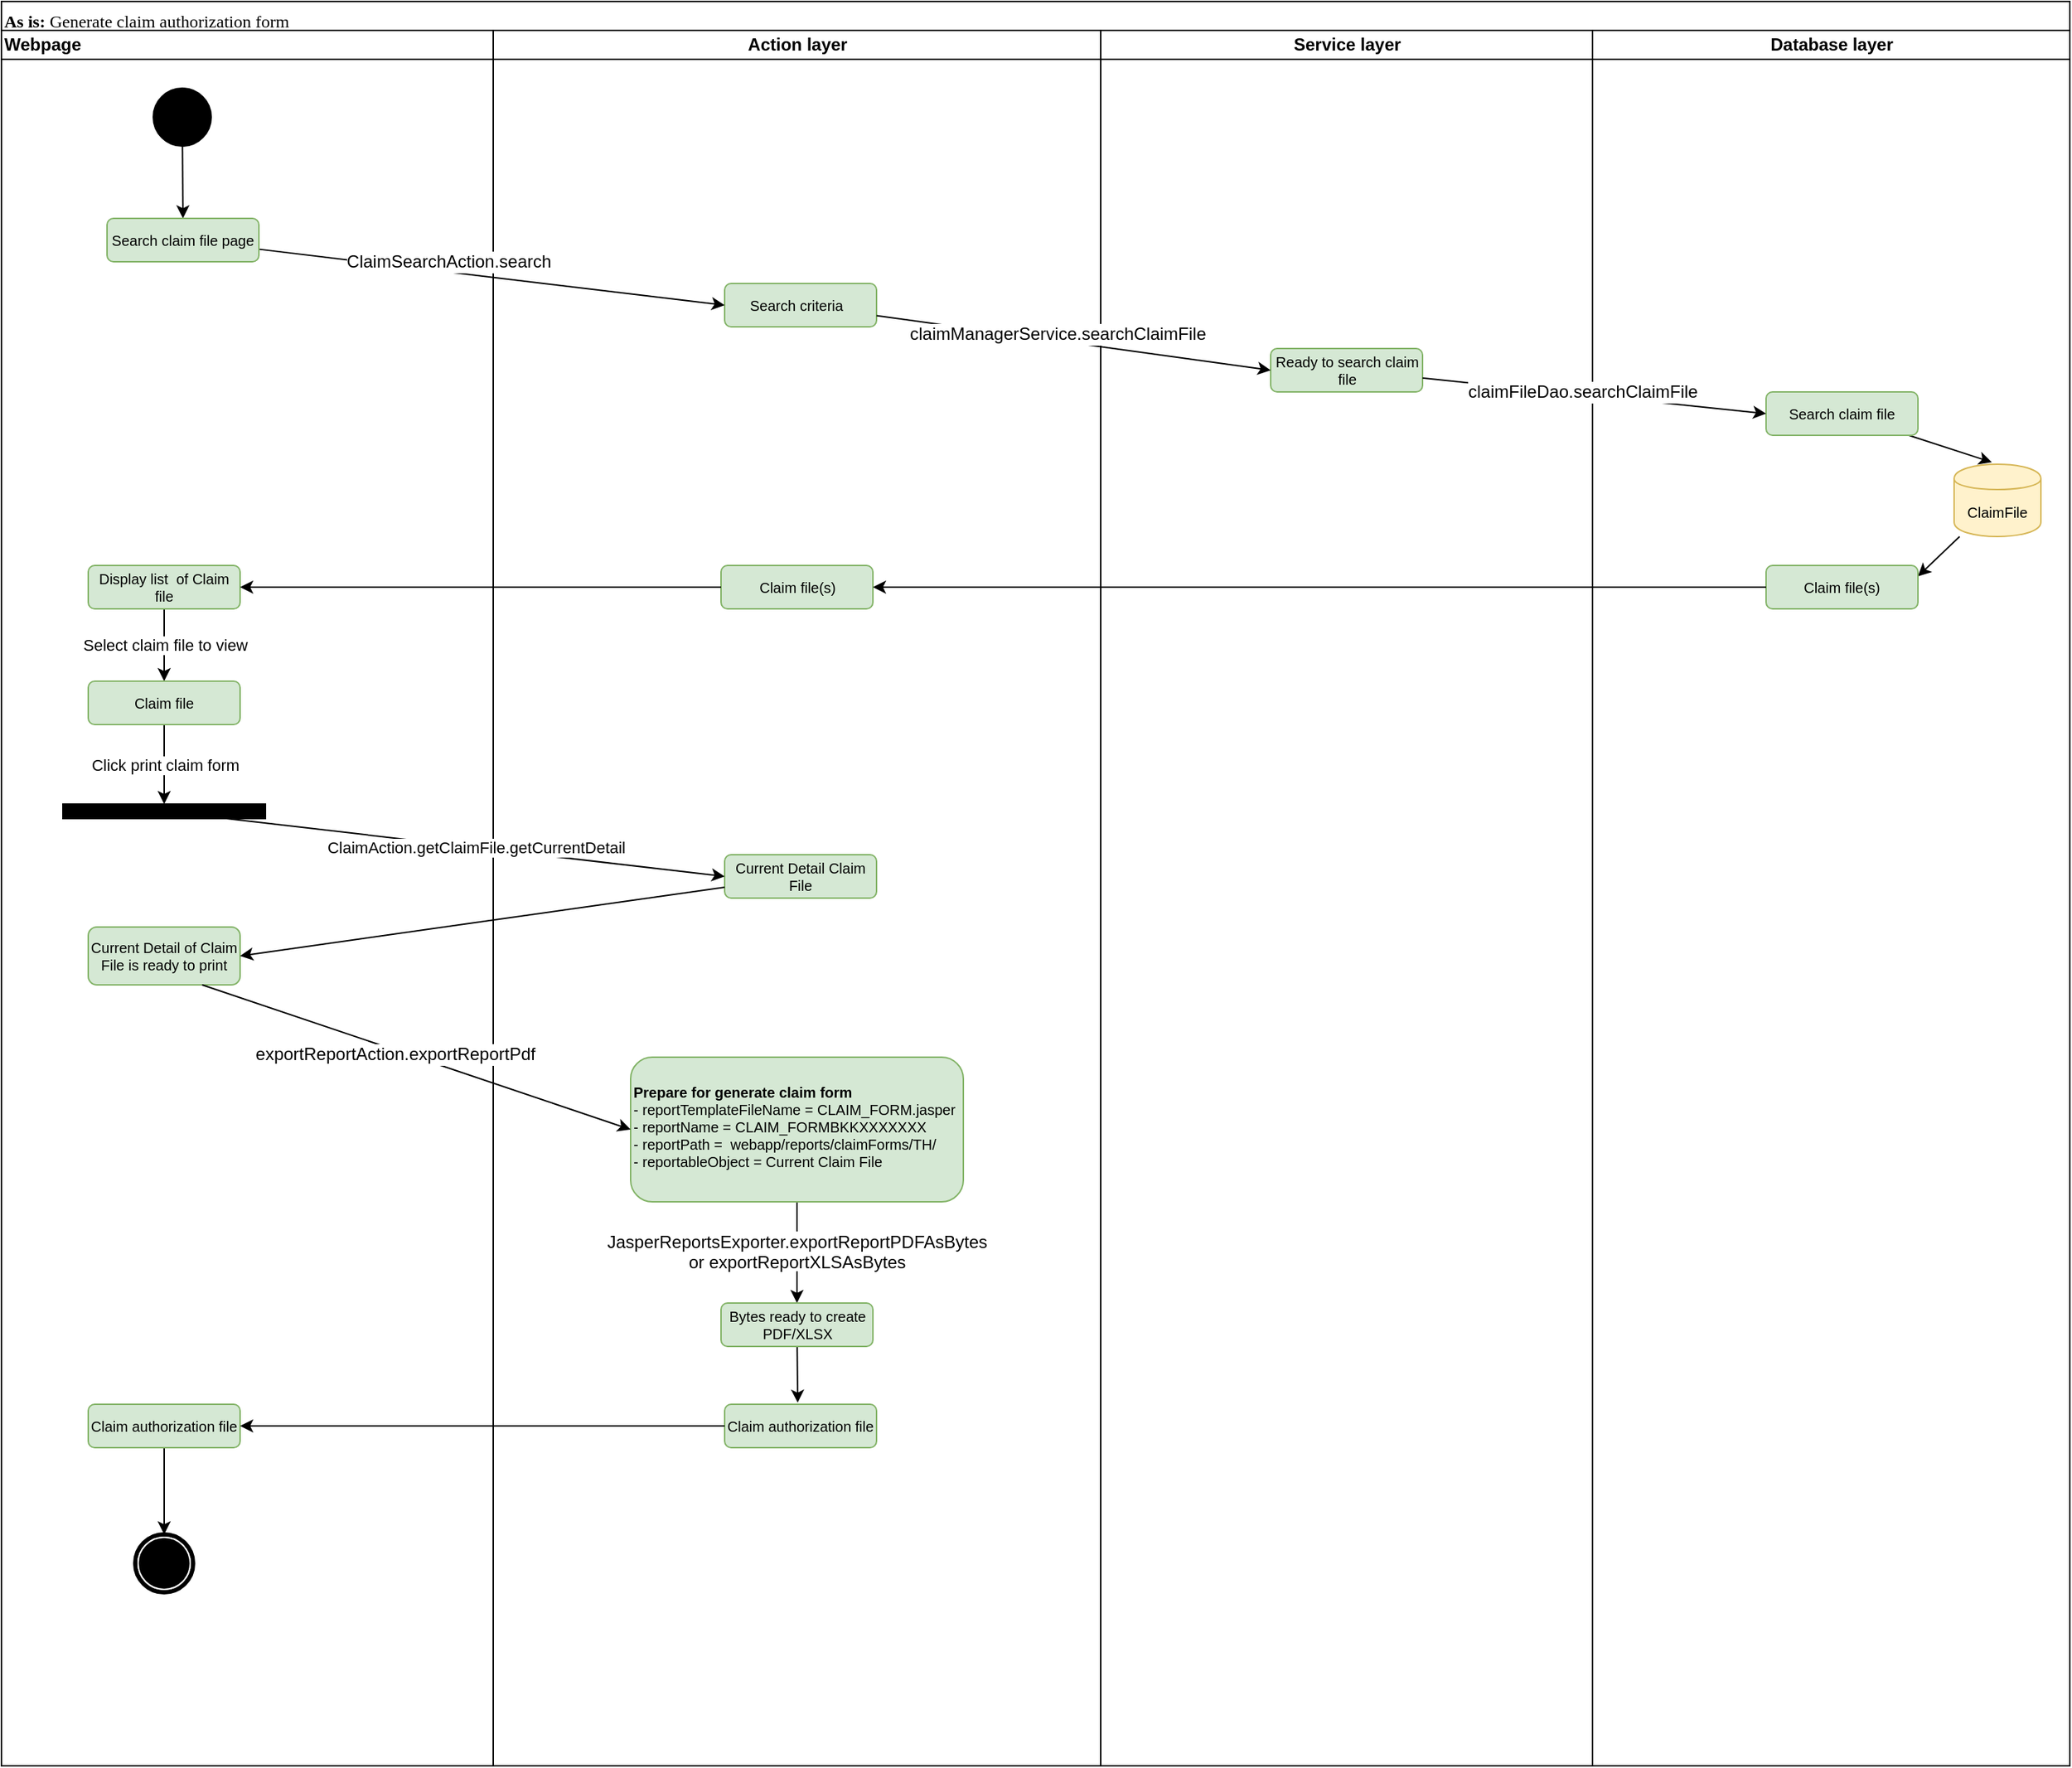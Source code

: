 <mxfile version="12.0.3" type="github" pages="1"><diagram name="Page-1" id="0783ab3e-0a74-02c8-0abd-f7b4e66b4bec"><mxGraphModel dx="2336" dy="1490" grid="1" gridSize="10" guides="1" tooltips="1" connect="1" arrows="1" fold="1" page="1" pageScale="1" pageWidth="850" pageHeight="1100" background="#ffffff" math="0" shadow="0"><root><mxCell id="0"/><mxCell id="1" parent="0"/><mxCell id="1c1d494c118603dd-1" value="As is: &lt;span style=&quot;font-weight: 400&quot;&gt;Generate claim authorization form&lt;/span&gt;" style="swimlane;html=1;childLayout=stackLayout;startSize=20;rounded=0;shadow=0;comic=0;labelBackgroundColor=none;strokeColor=#000000;strokeWidth=1;fillColor=#ffffff;fontFamily=Verdana;fontSize=12;fontColor=#000000;align=left;verticalAlign=top;" parent="1" vertex="1"><mxGeometry x="40" y="30" width="1430" height="1220" as="geometry"/></mxCell><mxCell id="1c1d494c118603dd-2" value="Webpage" style="swimlane;html=1;startSize=20;align=left;" parent="1c1d494c118603dd-1" vertex="1"><mxGeometry y="20" width="340" height="1200" as="geometry"/></mxCell><mxCell id="o6uYyF3r6FIAQzFePDf1-14" style="edgeStyle=none;rounded=0;orthogonalLoop=1;jettySize=auto;html=1;entryX=0.5;entryY=0;entryDx=0;entryDy=0;fontSize=10;" parent="1c1d494c118603dd-2" source="60571a20871a0731-4" edge="1"><mxGeometry relative="1" as="geometry"><mxPoint x="125.5" y="130" as="targetPoint"/></mxGeometry></mxCell><mxCell id="60571a20871a0731-4" value="" style="ellipse;whiteSpace=wrap;html=1;rounded=0;shadow=0;comic=0;labelBackgroundColor=none;strokeColor=#000000;strokeWidth=1;fillColor=#000000;fontFamily=Verdana;fontSize=12;fontColor=#000000;align=center;" parent="1c1d494c118603dd-2" vertex="1"><mxGeometry x="105" y="40" width="40" height="40" as="geometry"/></mxCell><mxCell id="nPk5prmG68vJ9PMQxmli-20" value="Select claim file to view" style="edgeStyle=none;rounded=0;orthogonalLoop=1;jettySize=auto;html=1;entryX=0.5;entryY=0;entryDx=0;entryDy=0;" parent="1c1d494c118603dd-2" source="nPk5prmG68vJ9PMQxmli-17" target="nPk5prmG68vJ9PMQxmli-19" edge="1"><mxGeometry relative="1" as="geometry"/></mxCell><mxCell id="nPk5prmG68vJ9PMQxmli-17" value="Display list&amp;nbsp; of Claim file" style="rounded=1;whiteSpace=wrap;html=1;fillColor=#d5e8d4;strokeColor=#82b366;fontSize=10;" parent="1c1d494c118603dd-2" vertex="1"><mxGeometry x="60" y="370" width="105" height="30" as="geometry"/></mxCell><mxCell id="nPk5prmG68vJ9PMQxmli-24" value="Click print claim form" style="edgeStyle=none;rounded=0;orthogonalLoop=1;jettySize=auto;html=1;entryX=0.5;entryY=0;entryDx=0;entryDy=0;" parent="1c1d494c118603dd-2" source="nPk5prmG68vJ9PMQxmli-19" target="nPk5prmG68vJ9PMQxmli-23" edge="1"><mxGeometry relative="1" as="geometry"/></mxCell><mxCell id="nPk5prmG68vJ9PMQxmli-19" value="Claim file" style="rounded=1;whiteSpace=wrap;html=1;fillColor=#d5e8d4;strokeColor=#82b366;fontSize=10;" parent="1c1d494c118603dd-2" vertex="1"><mxGeometry x="60" y="450" width="105" height="30" as="geometry"/></mxCell><mxCell id="nPk5prmG68vJ9PMQxmli-23" value="" style="rounded=0;whiteSpace=wrap;html=1;fillColor=#000000;" parent="1c1d494c118603dd-2" vertex="1"><mxGeometry x="42.5" y="535" width="140" height="10" as="geometry"/></mxCell><mxCell id="nPk5prmG68vJ9PMQxmli-26" value="Current Detail of Claim File is ready to print" style="rounded=1;whiteSpace=wrap;html=1;fillColor=#d5e8d4;strokeColor=#82b366;fontSize=10;" parent="1c1d494c118603dd-2" vertex="1"><mxGeometry x="60" y="620" width="105" height="40" as="geometry"/></mxCell><mxCell id="7Q_ucNYTQ-NkvGCVjUzy-2" style="edgeStyle=none;rounded=0;orthogonalLoop=1;jettySize=auto;html=1;entryX=0.5;entryY=0;entryDx=0;entryDy=0;fontColor=#000000;" edge="1" parent="1c1d494c118603dd-2" source="QnEsHkCvK6WlqrhirLUD-14" target="7Q_ucNYTQ-NkvGCVjUzy-1"><mxGeometry relative="1" as="geometry"/></mxCell><mxCell id="QnEsHkCvK6WlqrhirLUD-14" value="Claim authorization file" style="rounded=1;whiteSpace=wrap;html=1;fillColor=#d5e8d4;strokeColor=#82b366;fontSize=10;" parent="1c1d494c118603dd-2" vertex="1"><mxGeometry x="60" y="950" width="105" height="30" as="geometry"/></mxCell><mxCell id="7Q_ucNYTQ-NkvGCVjUzy-1" value="" style="shape=mxgraph.bpmn.shape;html=1;verticalLabelPosition=bottom;labelBackgroundColor=#ffffff;verticalAlign=top;perimeter=ellipsePerimeter;outline=end;symbol=terminate;rounded=0;shadow=0;comic=0;strokeColor=#000000;strokeWidth=1;fillColor=#ffffff;fontFamily=Verdana;fontSize=12;fontColor=#000000;align=center;" vertex="1" parent="1c1d494c118603dd-2"><mxGeometry x="92.5" y="1040" width="40" height="40" as="geometry"/></mxCell><mxCell id="1c1d494c118603dd-3" value="Action layer" style="swimlane;html=1;startSize=20;align=center;" parent="1c1d494c118603dd-1" vertex="1"><mxGeometry x="340" y="20" width="420" height="1200" as="geometry"/></mxCell><mxCell id="okeoiEEO0DwhEaPH8ZXu-2" value="Search criteria&amp;nbsp;&amp;nbsp;" style="rounded=1;whiteSpace=wrap;html=1;fillColor=#d5e8d4;strokeColor=#82b366;fontSize=10;" parent="1c1d494c118603dd-3" vertex="1"><mxGeometry x="160" y="175" width="105" height="30" as="geometry"/></mxCell><mxCell id="nPk5prmG68vJ9PMQxmli-15" value="Claim file(s)" style="rounded=1;whiteSpace=wrap;html=1;fillColor=#d5e8d4;strokeColor=#82b366;fontSize=10;" parent="1c1d494c118603dd-3" vertex="1"><mxGeometry x="157.5" y="370" width="105" height="30" as="geometry"/></mxCell><mxCell id="nPk5prmG68vJ9PMQxmli-21" value="Current Detail Claim File" style="rounded=1;whiteSpace=wrap;html=1;fillColor=#d5e8d4;strokeColor=#82b366;fontSize=10;" parent="1c1d494c118603dd-3" vertex="1"><mxGeometry x="160" y="570" width="105" height="30" as="geometry"/></mxCell><mxCell id="QnEsHkCvK6WlqrhirLUD-9" style="edgeStyle=none;rounded=0;orthogonalLoop=1;jettySize=auto;html=1;entryX=0.5;entryY=0;entryDx=0;entryDy=0;fontColor=#000000;" parent="1c1d494c118603dd-3" source="QnEsHkCvK6WlqrhirLUD-2" target="QnEsHkCvK6WlqrhirLUD-8" edge="1"><mxGeometry relative="1" as="geometry"/></mxCell><mxCell id="QnEsHkCvK6WlqrhirLUD-11" value="JasperReportsExporter.exportReportPDFAsBytes &#10;or exportReportXLSAsBytes" style="text;resizable=0;points=[];align=center;verticalAlign=middle;labelBackgroundColor=#ffffff;fontColor=#000000;" parent="QnEsHkCvK6WlqrhirLUD-9" vertex="1" connectable="0"><mxGeometry x="-0.26" y="-1" relative="1" as="geometry"><mxPoint x="1" y="7.5" as="offset"/></mxGeometry></mxCell><mxCell id="QnEsHkCvK6WlqrhirLUD-2" value="&lt;br&gt;&lt;b&gt;Prepare for generate claim form&lt;/b&gt;&lt;br&gt;-&amp;nbsp;reportTemplateFileName =&amp;nbsp;CLAIM_FORM.jasper&lt;br&gt;-&amp;nbsp;reportName = CLAIM_FORMBKKXXXXXXX&amp;nbsp;&lt;br&gt;-&amp;nbsp;reportPath =&amp;nbsp; webapp/reports/claimForms/TH/&lt;br&gt;-&amp;nbsp;reportableObject =&amp;nbsp;Current Claim File" style="rounded=1;fillColor=#d5e8d4;strokeColor=#82b366;fontSize=10;align=left;verticalAlign=top;fontColor=#000000;fontStyle=0;html=1;" parent="1c1d494c118603dd-3" vertex="1"><mxGeometry x="95" y="710" width="230" height="100" as="geometry"/></mxCell><mxCell id="QnEsHkCvK6WlqrhirLUD-13" style="edgeStyle=none;rounded=0;orthogonalLoop=1;jettySize=auto;html=1;entryX=0.481;entryY=-0.036;entryDx=0;entryDy=0;fontColor=#000000;entryPerimeter=0;" parent="1c1d494c118603dd-3" source="QnEsHkCvK6WlqrhirLUD-8" target="QnEsHkCvK6WlqrhirLUD-12" edge="1"><mxGeometry relative="1" as="geometry"/></mxCell><mxCell id="QnEsHkCvK6WlqrhirLUD-8" value="Bytes ready to create PDF/XLSX" style="rounded=1;whiteSpace=wrap;html=1;fillColor=#d5e8d4;strokeColor=#82b366;fontSize=10;" parent="1c1d494c118603dd-3" vertex="1"><mxGeometry x="157.5" y="880" width="105" height="30" as="geometry"/></mxCell><mxCell id="QnEsHkCvK6WlqrhirLUD-12" value="Claim authorization file" style="rounded=1;whiteSpace=wrap;html=1;fillColor=#d5e8d4;strokeColor=#82b366;fontSize=10;" parent="1c1d494c118603dd-3" vertex="1"><mxGeometry x="160" y="950" width="105" height="30" as="geometry"/></mxCell><mxCell id="1c1d494c118603dd-4" value="Service layer" style="swimlane;html=1;startSize=20;" parent="1c1d494c118603dd-1" vertex="1"><mxGeometry x="760" y="20" width="340" height="1200" as="geometry"/></mxCell><mxCell id="nPk5prmG68vJ9PMQxmli-5" value="Ready to search claim file" style="rounded=1;whiteSpace=wrap;html=1;fillColor=#d5e8d4;strokeColor=#82b366;fontSize=10;" parent="1c1d494c118603dd-4" vertex="1"><mxGeometry x="117.5" y="220" width="105" height="30" as="geometry"/></mxCell><mxCell id="o6uYyF3r6FIAQzFePDf1-32" value="Database layer" style="swimlane;html=1;startSize=20;" parent="1c1d494c118603dd-1" vertex="1"><mxGeometry x="1100" y="20" width="330" height="1200" as="geometry"/></mxCell><mxCell id="nPk5prmG68vJ9PMQxmli-12" style="edgeStyle=none;rounded=0;orthogonalLoop=1;jettySize=auto;html=1;entryX=0.435;entryY=-0.027;entryDx=0;entryDy=0;entryPerimeter=0;" parent="o6uYyF3r6FIAQzFePDf1-32" source="nPk5prmG68vJ9PMQxmli-6" target="nPk5prmG68vJ9PMQxmli-11" edge="1"><mxGeometry relative="1" as="geometry"/></mxCell><mxCell id="nPk5prmG68vJ9PMQxmli-6" value="Search claim file" style="rounded=1;whiteSpace=wrap;html=1;fillColor=#d5e8d4;strokeColor=#82b366;fontSize=10;" parent="o6uYyF3r6FIAQzFePDf1-32" vertex="1"><mxGeometry x="120" y="250" width="105" height="30" as="geometry"/></mxCell><mxCell id="nPk5prmG68vJ9PMQxmli-14" style="edgeStyle=none;rounded=0;orthogonalLoop=1;jettySize=auto;html=1;entryX=1;entryY=0.25;entryDx=0;entryDy=0;" parent="o6uYyF3r6FIAQzFePDf1-32" source="nPk5prmG68vJ9PMQxmli-11" target="nPk5prmG68vJ9PMQxmli-13" edge="1"><mxGeometry relative="1" as="geometry"/></mxCell><mxCell id="nPk5prmG68vJ9PMQxmli-11" value="ClaimFile" style="shape=cylinder;whiteSpace=wrap;html=1;boundedLbl=1;backgroundOutline=1;strokeColor=#d6b656;fillColor=#fff2cc;fontSize=10;align=center;" parent="o6uYyF3r6FIAQzFePDf1-32" vertex="1"><mxGeometry x="250" y="300" width="60" height="50" as="geometry"/></mxCell><mxCell id="nPk5prmG68vJ9PMQxmli-13" value="Claim file(s)" style="rounded=1;whiteSpace=wrap;html=1;fillColor=#d5e8d4;strokeColor=#82b366;fontSize=10;" parent="o6uYyF3r6FIAQzFePDf1-32" vertex="1"><mxGeometry x="120" y="370" width="105" height="30" as="geometry"/></mxCell><mxCell id="nPk5prmG68vJ9PMQxmli-7" style="edgeStyle=none;rounded=0;orthogonalLoop=1;jettySize=auto;html=1;entryX=0;entryY=0.5;entryDx=0;entryDy=0;" parent="1c1d494c118603dd-1" source="okeoiEEO0DwhEaPH8ZXu-2" target="nPk5prmG68vJ9PMQxmli-5" edge="1"><mxGeometry relative="1" as="geometry"/></mxCell><mxCell id="nPk5prmG68vJ9PMQxmli-8" value="claimManagerService.searchClaimFile" style="text;html=1;resizable=0;points=[];align=center;verticalAlign=middle;labelBackgroundColor=#ffffff;" parent="nPk5prmG68vJ9PMQxmli-7" vertex="1" connectable="0"><mxGeometry x="-0.459" y="-1" relative="1" as="geometry"><mxPoint x="51.5" y="1.5" as="offset"/></mxGeometry></mxCell><mxCell id="nPk5prmG68vJ9PMQxmli-9" style="edgeStyle=none;rounded=0;orthogonalLoop=1;jettySize=auto;html=1;entryX=0;entryY=0.5;entryDx=0;entryDy=0;" parent="1c1d494c118603dd-1" source="nPk5prmG68vJ9PMQxmli-5" target="nPk5prmG68vJ9PMQxmli-6" edge="1"><mxGeometry relative="1" as="geometry"/></mxCell><mxCell id="nPk5prmG68vJ9PMQxmli-10" value="claimFileDao.searchClaimFile" style="text;html=1;resizable=0;points=[];align=center;verticalAlign=middle;labelBackgroundColor=#ffffff;" parent="nPk5prmG68vJ9PMQxmli-9" vertex="1" connectable="0"><mxGeometry x="-0.347" y="1" relative="1" as="geometry"><mxPoint x="33" y="2.5" as="offset"/></mxGeometry></mxCell><mxCell id="nPk5prmG68vJ9PMQxmli-16" style="edgeStyle=none;rounded=0;orthogonalLoop=1;jettySize=auto;html=1;entryX=1;entryY=0.5;entryDx=0;entryDy=0;" parent="1c1d494c118603dd-1" source="nPk5prmG68vJ9PMQxmli-13" target="nPk5prmG68vJ9PMQxmli-15" edge="1"><mxGeometry relative="1" as="geometry"/></mxCell><mxCell id="nPk5prmG68vJ9PMQxmli-18" style="edgeStyle=none;rounded=0;orthogonalLoop=1;jettySize=auto;html=1;" parent="1c1d494c118603dd-1" source="nPk5prmG68vJ9PMQxmli-15" target="nPk5prmG68vJ9PMQxmli-17" edge="1"><mxGeometry relative="1" as="geometry"/></mxCell><mxCell id="nPk5prmG68vJ9PMQxmli-25" value="ClaimAction.getClaimFile.getCurrentDetail" style="edgeStyle=none;rounded=0;orthogonalLoop=1;jettySize=auto;html=1;entryX=0;entryY=0.5;entryDx=0;entryDy=0;" parent="1c1d494c118603dd-1" source="nPk5prmG68vJ9PMQxmli-23" target="nPk5prmG68vJ9PMQxmli-21" edge="1"><mxGeometry relative="1" as="geometry"/></mxCell><mxCell id="nPk5prmG68vJ9PMQxmli-27" style="edgeStyle=none;rounded=0;orthogonalLoop=1;jettySize=auto;html=1;entryX=1;entryY=0.5;entryDx=0;entryDy=0;" parent="1c1d494c118603dd-1" source="nPk5prmG68vJ9PMQxmli-21" target="nPk5prmG68vJ9PMQxmli-26" edge="1"><mxGeometry relative="1" as="geometry"/></mxCell><mxCell id="QnEsHkCvK6WlqrhirLUD-4" style="rounded=0;orthogonalLoop=1;jettySize=auto;html=1;exitX=0.75;exitY=1;exitDx=0;exitDy=0;entryX=0;entryY=0.5;entryDx=0;entryDy=0;" parent="1c1d494c118603dd-1" source="nPk5prmG68vJ9PMQxmli-26" target="QnEsHkCvK6WlqrhirLUD-2" edge="1"><mxGeometry relative="1" as="geometry"/></mxCell><mxCell id="QnEsHkCvK6WlqrhirLUD-5" value="&lt;span style=&quot;font-family: &amp;#34;helvetica&amp;#34; , &amp;#34;arial&amp;#34; , sans-serif ; font-size: 0px ; background-color: rgb(248 , 249 , 250)&quot;&gt;ดด%3CmxGraphModel%3E%3Croot%3E%3CmxCell%20id%3D%220%22%2F%3E%3CmxCell%20id%3D%221%22%20parent%3D%220%22%2F%3E%3CmxCell%20id%3D%222%22%20value%3D%22Current%20Detail%20of%20Claim%20File%20is%20ready%20to%20print%22%20style%3D%22rounded%3D1%3BwhiteSpace%3Dwrap%3Bhtml%3D1%3BfillColor%3D%23d5e8d4%3BstrokeColor%3D%2382b366%3BfontSize%3D10%3B%22%20vertex%3D%221%22%20parent%3D%221%22%3E%3CmxGeometry%20x%3D%22100%22%20y%3D%22670%22%20width%3D%22105%22%20height%3D%2240%22%20as%3D%22geometry%22%2F%3E%3C%2FmxCell%3E%3C%2Froot%3E%3C%2FmxGraphModel%3E&lt;/span&gt;&lt;span style=&quot;font-family: &amp;#34;helvetica&amp;#34; , &amp;#34;arial&amp;#34; , sans-serif ; font-size: 0px ; background-color: rgb(248 , 249 , 250)&quot;&gt;%3CmxGraphModel%3E%3Croot%3E%3CmxCell%20id%3D%220%22%2F%3E%3CmxCell%20id%3D%221%22%20parent%3D%220%22%2F%3E%3CmxCell%20id%3D%222%22%20value%3D%22Current%20Detail%20of%20Claim%20File%20is%20ready%20to%20print%22%20style%3D%22rounded%3D1%3BwhiteSpace%3Dwrap%3Bhtml%3D1%3BfillColor%3D%23d5e8d4%3BstrokeColor%3D%2382b366%3BfontSize%3D10%3B%22%20vertex%3D%221%22%20parent%3D%221%22%3E%3CmxGeometry%20x%3D%22100%22%20y%3D%22670%22%20width%3D%22105%22%20height%3D%2240%22%20as%3D%22geometry%22%2F%3E%3C%2FmxCell%3E%3C%2Froot%3E%3C%2FmxGraphModel%3Edfdf&lt;/span&gt;" style="text;html=1;resizable=0;points=[];align=center;verticalAlign=middle;labelBackgroundColor=#ffffff;" parent="QnEsHkCvK6WlqrhirLUD-4" vertex="1" connectable="0"><mxGeometry x="-0.286" y="3" relative="1" as="geometry"><mxPoint as="offset"/></mxGeometry></mxCell><mxCell id="QnEsHkCvK6WlqrhirLUD-6" value="&lt;span style=&quot;font-size: 12px&quot;&gt;exportReportAction.exportReportPdf&lt;br&gt;&lt;/span&gt;" style="text;html=1;resizable=0;points=[];align=center;verticalAlign=middle;labelBackgroundColor=#ffffff;" parent="QnEsHkCvK6WlqrhirLUD-4" vertex="1" connectable="0"><mxGeometry x="-0.289" y="1" relative="1" as="geometry"><mxPoint x="27.5" y="13.5" as="offset"/></mxGeometry></mxCell><mxCell id="QnEsHkCvK6WlqrhirLUD-15" style="edgeStyle=none;rounded=0;orthogonalLoop=1;jettySize=auto;html=1;fontColor=#000000;" parent="1c1d494c118603dd-1" source="QnEsHkCvK6WlqrhirLUD-12" target="QnEsHkCvK6WlqrhirLUD-14" edge="1"><mxGeometry relative="1" as="geometry"/></mxCell><mxCell id="nPk5prmG68vJ9PMQxmli-3" style="edgeStyle=none;rounded=0;orthogonalLoop=1;jettySize=auto;html=1;entryX=0;entryY=0.5;entryDx=0;entryDy=0;" parent="1" source="okeoiEEO0DwhEaPH8ZXu-1" target="okeoiEEO0DwhEaPH8ZXu-2" edge="1"><mxGeometry relative="1" as="geometry"/></mxCell><mxCell id="nPk5prmG68vJ9PMQxmli-4" value="ClaimSearchAction.search" style="text;html=1;resizable=0;points=[];align=center;verticalAlign=middle;labelBackgroundColor=#ffffff;" parent="nPk5prmG68vJ9PMQxmli-3" vertex="1" connectable="0"><mxGeometry x="-0.653" y="-1" relative="1" as="geometry"><mxPoint x="75" y="1" as="offset"/></mxGeometry></mxCell><mxCell id="okeoiEEO0DwhEaPH8ZXu-1" value="Search claim file page" style="rounded=1;whiteSpace=wrap;html=1;fillColor=#d5e8d4;strokeColor=#82b366;fontSize=10;" parent="1" vertex="1"><mxGeometry x="113" y="180" width="105" height="30" as="geometry"/></mxCell></root></mxGraphModel></diagram></mxfile>